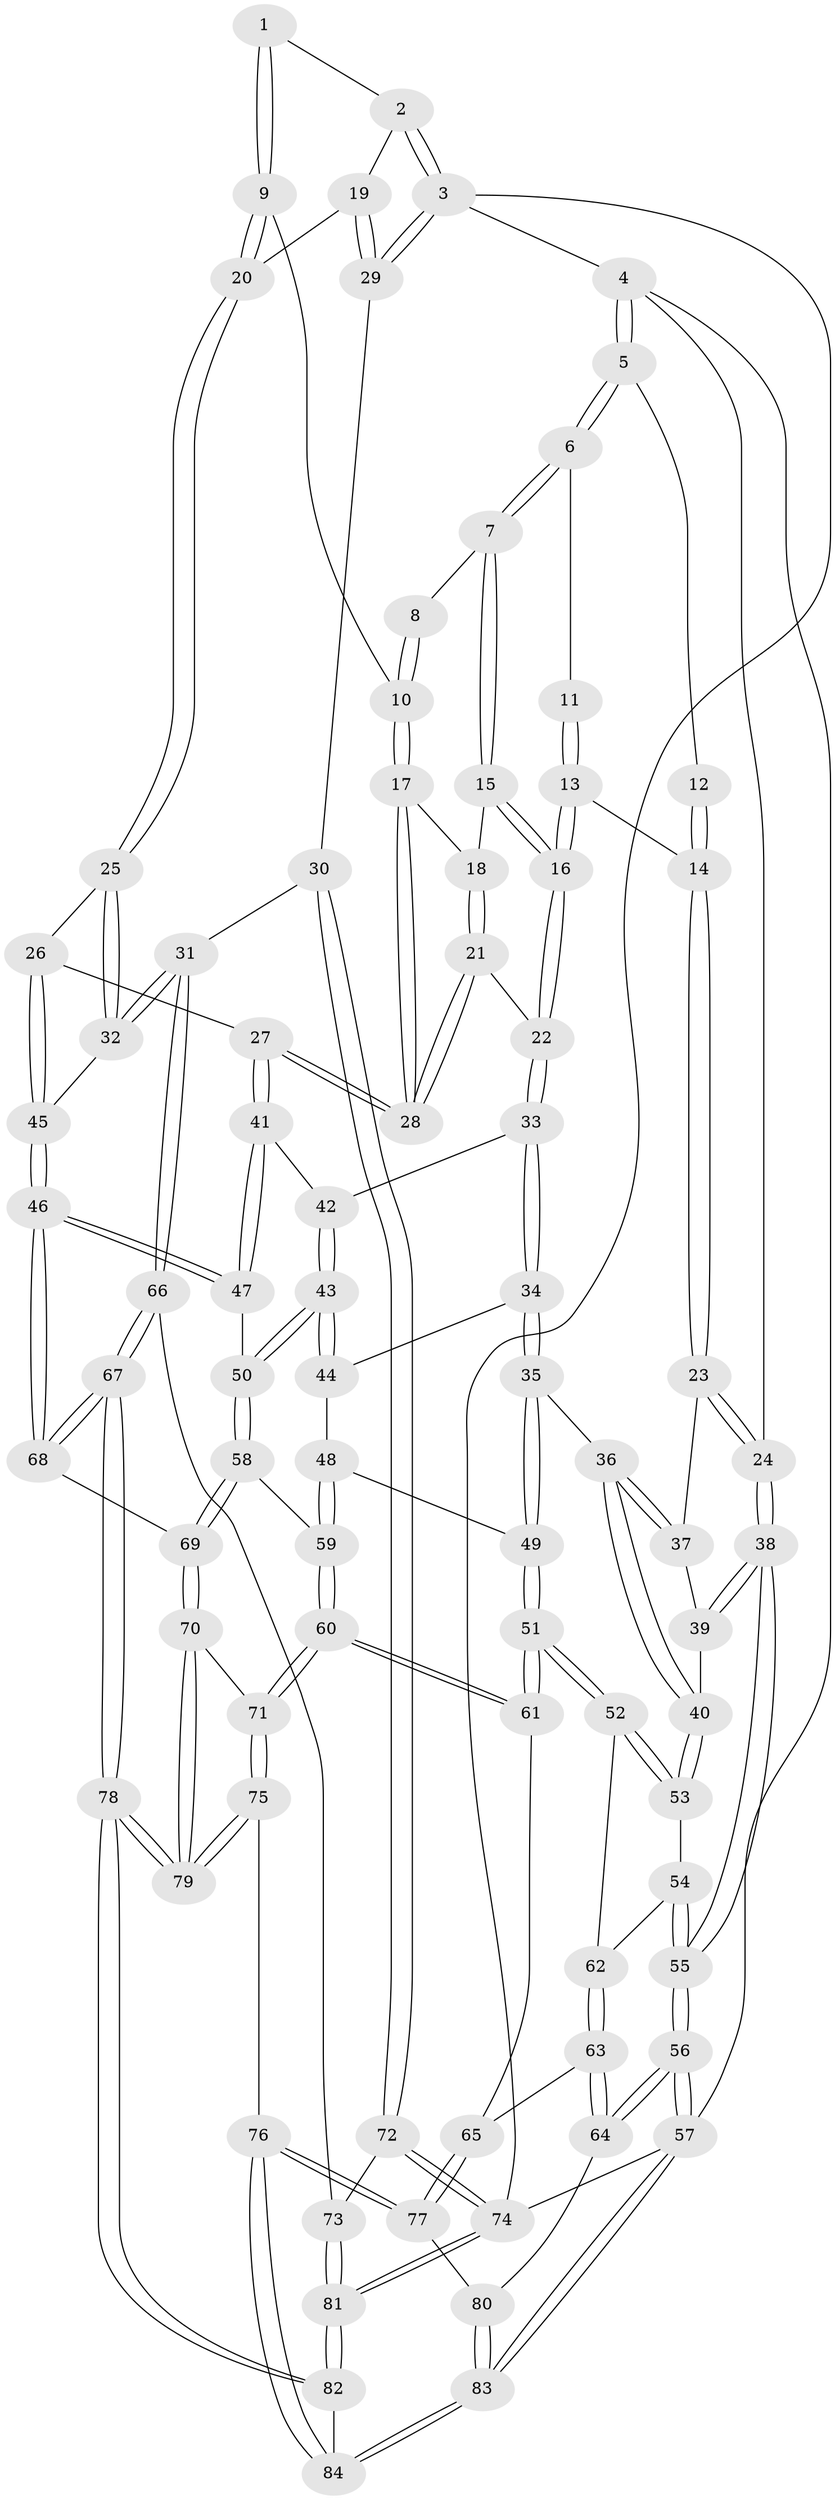 // Generated by graph-tools (version 1.1) at 2025/02/03/09/25 05:02:13]
// undirected, 84 vertices, 207 edges
graph export_dot {
graph [start="1"]
  node [color=gray90,style=filled];
  1 [pos="+0.9930375568200881+0"];
  2 [pos="+1+0"];
  3 [pos="+1+0"];
  4 [pos="+0+0"];
  5 [pos="+0+0"];
  6 [pos="+0.37524132557815293+0"];
  7 [pos="+0.5013515426648801+0"];
  8 [pos="+0.51946955611488+0"];
  9 [pos="+0.7824882944912064+0.1806166199898714"];
  10 [pos="+0.7644075753404644+0.1838393144483697"];
  11 [pos="+0.21845602485130136+0.07844688258190413"];
  12 [pos="+0.0629615883562916+0"];
  13 [pos="+0.2659661589332366+0.18800067142604665"];
  14 [pos="+0.14634147711611054+0.22873522417592732"];
  15 [pos="+0.472795953861771+0.029001027526609546"];
  16 [pos="+0.3540871541618452+0.20199816386302769"];
  17 [pos="+0.7531177427546256+0.19009414942266212"];
  18 [pos="+0.5738973800500389+0.14213507088495284"];
  19 [pos="+0.9205241118790818+0.23368076535233545"];
  20 [pos="+0.8499797557839851+0.22468965164273486"];
  21 [pos="+0.5777017958341761+0.27499646734229233"];
  22 [pos="+0.382043631509588+0.2782335247583969"];
  23 [pos="+0.14365632720447363+0.23103231790061624"];
  24 [pos="+0+0.1433283497411249"];
  25 [pos="+0.8100344782767058+0.39697104021661594"];
  26 [pos="+0.6917874665038904+0.3658215101262635"];
  27 [pos="+0.6523758606925133+0.3433000343556211"];
  28 [pos="+0.6518865629658931+0.33499635850606263"];
  29 [pos="+1+0.37346919972103854"];
  30 [pos="+1+0.49611746873787343"];
  31 [pos="+0.9571938464294698+0.5471106608819465"];
  32 [pos="+0.9185155338899772+0.540359185848208"];
  33 [pos="+0.38131253970145224+0.30741559839547705"];
  34 [pos="+0.311288918486764+0.4000847240431262"];
  35 [pos="+0.18567441399708567+0.4415608011953562"];
  36 [pos="+0.16942467377348794+0.4375259389566908"];
  37 [pos="+0.1389430836509645+0.2648169814803335"];
  38 [pos="+0+0.3725410592566412"];
  39 [pos="+0.018238278569815167+0.350452596447156"];
  40 [pos="+0.1535920195740495+0.44509178957350737"];
  41 [pos="+0.5795889283482726+0.4377456470910046"];
  42 [pos="+0.4295164097139226+0.3567841635512362"];
  43 [pos="+0.4384372668047629+0.5350772111502445"];
  44 [pos="+0.3273194522559918+0.4355442884706699"];
  45 [pos="+0.7540095975624466+0.5853848562681759"];
  46 [pos="+0.7204503986527038+0.6013015326527326"];
  47 [pos="+0.5764876786688339+0.5354749792855219"];
  48 [pos="+0.3224209886348991+0.5389594698013876"];
  49 [pos="+0.23897277023540373+0.5491206754143809"];
  50 [pos="+0.4712082108592471+0.5980235743228187"];
  51 [pos="+0.2293289325349041+0.6481962496415791"];
  52 [pos="+0.16831618629652284+0.6299975528431327"];
  53 [pos="+0.07892129646046156+0.5048002756489829"];
  54 [pos="+0+0.5305247457060128"];
  55 [pos="+0+0.511553614481423"];
  56 [pos="+0+0.8565759046930386"];
  57 [pos="+0+1"];
  58 [pos="+0.46447590153362206+0.6078947433695114"];
  59 [pos="+0.4411703681273135+0.6350126375402259"];
  60 [pos="+0.4165172935321796+0.690790301921785"];
  61 [pos="+0.26544207623815574+0.7025766349912288"];
  62 [pos="+0.07895264352166893+0.6680025438746787"];
  63 [pos="+0.06121283500742907+0.7760960133119045"];
  64 [pos="+0.028480484485947918+0.8137702341397178"];
  65 [pos="+0.25910059490164783+0.7112369335269777"];
  66 [pos="+0.8882287627987391+0.7998401535265729"];
  67 [pos="+0.7472827221363663+0.8191348207011846"];
  68 [pos="+0.6983254866194833+0.7251351526312529"];
  69 [pos="+0.6582408613155033+0.7327392656100915"];
  70 [pos="+0.5418309849760697+0.778848204829663"];
  71 [pos="+0.4272225879808074+0.7138778583932538"];
  72 [pos="+1+0.8945212192039754"];
  73 [pos="+0.8957688069580321+0.8082566484159868"];
  74 [pos="+1+1"];
  75 [pos="+0.41706320159424415+0.7730029549456018"];
  76 [pos="+0.36619248179439334+0.9320291910539827"];
  77 [pos="+0.2420017724020224+0.857482946276466"];
  78 [pos="+0.6348731998399922+1"];
  79 [pos="+0.6250024488231741+1"];
  80 [pos="+0.14511136547356343+0.9063635246218911"];
  81 [pos="+0.9771610958690562+1"];
  82 [pos="+0.6270510151233086+1"];
  83 [pos="+0.17386693812347892+1"];
  84 [pos="+0.4404791532303233+1"];
  1 -- 2;
  1 -- 9;
  1 -- 9;
  2 -- 3;
  2 -- 3;
  2 -- 19;
  3 -- 4;
  3 -- 29;
  3 -- 29;
  3 -- 74;
  4 -- 5;
  4 -- 5;
  4 -- 24;
  4 -- 57;
  5 -- 6;
  5 -- 6;
  5 -- 12;
  6 -- 7;
  6 -- 7;
  6 -- 11;
  7 -- 8;
  7 -- 15;
  7 -- 15;
  8 -- 10;
  8 -- 10;
  9 -- 10;
  9 -- 20;
  9 -- 20;
  10 -- 17;
  10 -- 17;
  11 -- 13;
  11 -- 13;
  12 -- 14;
  12 -- 14;
  13 -- 14;
  13 -- 16;
  13 -- 16;
  14 -- 23;
  14 -- 23;
  15 -- 16;
  15 -- 16;
  15 -- 18;
  16 -- 22;
  16 -- 22;
  17 -- 18;
  17 -- 28;
  17 -- 28;
  18 -- 21;
  18 -- 21;
  19 -- 20;
  19 -- 29;
  19 -- 29;
  20 -- 25;
  20 -- 25;
  21 -- 22;
  21 -- 28;
  21 -- 28;
  22 -- 33;
  22 -- 33;
  23 -- 24;
  23 -- 24;
  23 -- 37;
  24 -- 38;
  24 -- 38;
  25 -- 26;
  25 -- 32;
  25 -- 32;
  26 -- 27;
  26 -- 45;
  26 -- 45;
  27 -- 28;
  27 -- 28;
  27 -- 41;
  27 -- 41;
  29 -- 30;
  30 -- 31;
  30 -- 72;
  30 -- 72;
  31 -- 32;
  31 -- 32;
  31 -- 66;
  31 -- 66;
  32 -- 45;
  33 -- 34;
  33 -- 34;
  33 -- 42;
  34 -- 35;
  34 -- 35;
  34 -- 44;
  35 -- 36;
  35 -- 49;
  35 -- 49;
  36 -- 37;
  36 -- 37;
  36 -- 40;
  36 -- 40;
  37 -- 39;
  38 -- 39;
  38 -- 39;
  38 -- 55;
  38 -- 55;
  39 -- 40;
  40 -- 53;
  40 -- 53;
  41 -- 42;
  41 -- 47;
  41 -- 47;
  42 -- 43;
  42 -- 43;
  43 -- 44;
  43 -- 44;
  43 -- 50;
  43 -- 50;
  44 -- 48;
  45 -- 46;
  45 -- 46;
  46 -- 47;
  46 -- 47;
  46 -- 68;
  46 -- 68;
  47 -- 50;
  48 -- 49;
  48 -- 59;
  48 -- 59;
  49 -- 51;
  49 -- 51;
  50 -- 58;
  50 -- 58;
  51 -- 52;
  51 -- 52;
  51 -- 61;
  51 -- 61;
  52 -- 53;
  52 -- 53;
  52 -- 62;
  53 -- 54;
  54 -- 55;
  54 -- 55;
  54 -- 62;
  55 -- 56;
  55 -- 56;
  56 -- 57;
  56 -- 57;
  56 -- 64;
  56 -- 64;
  57 -- 83;
  57 -- 83;
  57 -- 74;
  58 -- 59;
  58 -- 69;
  58 -- 69;
  59 -- 60;
  59 -- 60;
  60 -- 61;
  60 -- 61;
  60 -- 71;
  60 -- 71;
  61 -- 65;
  62 -- 63;
  62 -- 63;
  63 -- 64;
  63 -- 64;
  63 -- 65;
  64 -- 80;
  65 -- 77;
  65 -- 77;
  66 -- 67;
  66 -- 67;
  66 -- 73;
  67 -- 68;
  67 -- 68;
  67 -- 78;
  67 -- 78;
  68 -- 69;
  69 -- 70;
  69 -- 70;
  70 -- 71;
  70 -- 79;
  70 -- 79;
  71 -- 75;
  71 -- 75;
  72 -- 73;
  72 -- 74;
  72 -- 74;
  73 -- 81;
  73 -- 81;
  74 -- 81;
  74 -- 81;
  75 -- 76;
  75 -- 79;
  75 -- 79;
  76 -- 77;
  76 -- 77;
  76 -- 84;
  76 -- 84;
  77 -- 80;
  78 -- 79;
  78 -- 79;
  78 -- 82;
  78 -- 82;
  80 -- 83;
  80 -- 83;
  81 -- 82;
  81 -- 82;
  82 -- 84;
  83 -- 84;
  83 -- 84;
}
